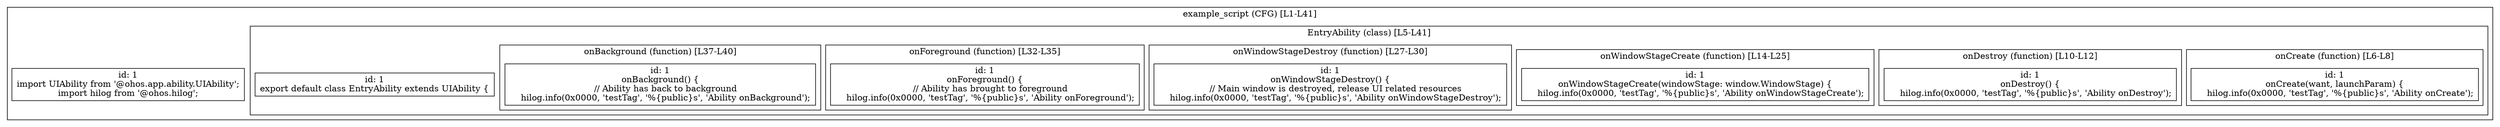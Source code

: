digraph "0.ts" {
  subgraph "cluster_1" {
    label="example_script (CFG) [L1-L41]";
    node_1_1 [label="id: 1\nimport UIAbility from '@ohos.app.ability.UIAbility';
import hilog from '@ohos.hilog';", shape=box];
  subgraph "cluster_2" {
    label="EntryAbility (class) [L5-L41]";
    node_2_1 [label="id: 1\nexport default class EntryAbility extends UIAbility {", shape=box];
  subgraph "cluster_3" {
    label="onCreate (function) [L6-L8]";
    node_3_1 [label="id: 1\nonCreate(want, launchParam) {
    hilog.info(0x0000, 'testTag', '%{public}s', 'Ability onCreate');", shape=box];
  }
  subgraph "cluster_4" {
    label="onDestroy (function) [L10-L12]";
    node_4_1 [label="id: 1\nonDestroy() {
    hilog.info(0x0000, 'testTag', '%{public}s', 'Ability onDestroy');", shape=box];
  }
  subgraph "cluster_5" {
    label="onWindowStageCreate (function) [L14-L25]";
    node_5_1 [label="id: 1\nonWindowStageCreate(windowStage: window.WindowStage) {
    hilog.info(0x0000, 'testTag', '%{public}s', 'Ability onWindowStageCreate');", shape=box];
  }
  subgraph "cluster_6" {
    label="onWindowStageDestroy (function) [L27-L30]";
    node_6_1 [label="id: 1\nonWindowStageDestroy() {
    // Main window is destroyed, release UI related resources
    hilog.info(0x0000, 'testTag', '%{public}s', 'Ability onWindowStageDestroy');", shape=box];
  }
  subgraph "cluster_7" {
    label="onForeground (function) [L32-L35]";
    node_7_1 [label="id: 1\nonForeground() {
    // Ability has brought to foreground
    hilog.info(0x0000, 'testTag', '%{public}s', 'Ability onForeground');", shape=box];
  }
  subgraph "cluster_8" {
    label="onBackground (function) [L37-L40]";
    node_8_1 [label="id: 1\nonBackground() {
    // Ability has back to background
    hilog.info(0x0000, 'testTag', '%{public}s', 'Ability onBackground');", shape=box];
  }
  }
  }
}